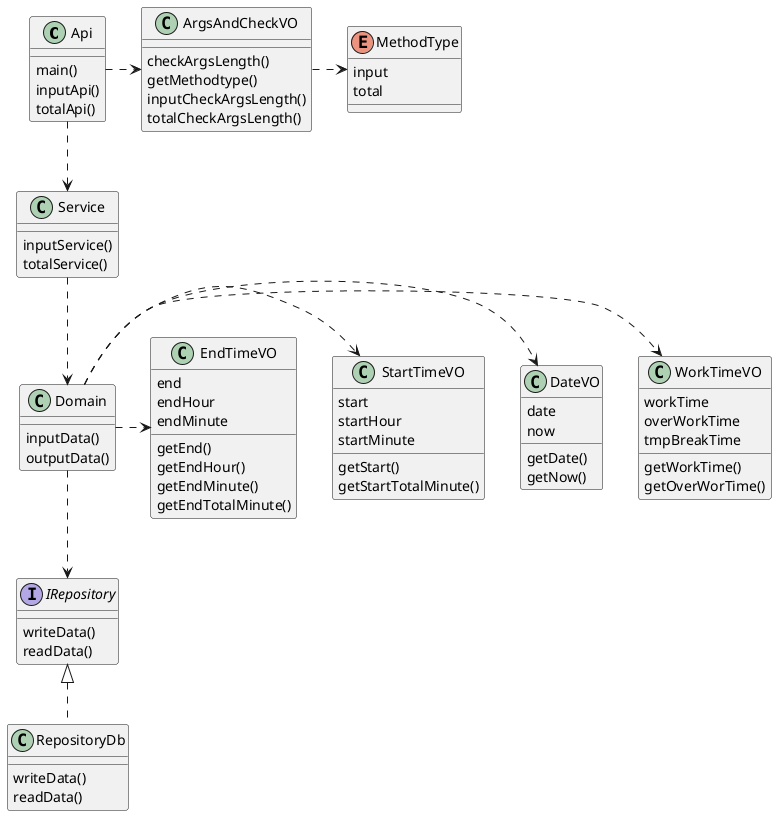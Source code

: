@startuml
'コメントアウト

class Api {
  main()
  inputApi()
  totalApi()
}


class  Service {
  inputService()
  totalService()
}

class Domain {
  inputData()
  outputData()
}

interface IRepository {
  writeData()
  readData()
}


class RepositoryDb implements IRepository {
  writeData()
  readData()
} 

class ArgsAndCheckVO {
  checkArgsLength()
  getMethodtype()
  inputCheckArgsLength()
  totalCheckArgsLength()
}

enum MethodType {
  input
  total
}

class DateVO {
  date
  now
  getDate()
  getNow()
}

class StartTimeVO {
  start
  startHour
  startMinute
  getStart()
  getStartTotalMinute()
}


class EndTimeVO {
  end
  endHour
  endMinute
  getEnd()
  getEndHour()
  getEndMinute()
  getEndTotalMinute()
}

class WorkTimeVO {
  workTime
  overWorkTime
  tmpBreakTime
  getWorkTime()
  getOverWorTime()
}



Api .down.> Service
Service .down.> Domain
Domain .down.> IRepository

Api .right.> ArgsAndCheckVO
ArgsAndCheckVO .right.> MethodType
Domain .right.> WorkTimeVO
Domain .right.> DateVO
Domain .right.> StartTimeVO
Domain .right.> EndTimeVO


@enduml
